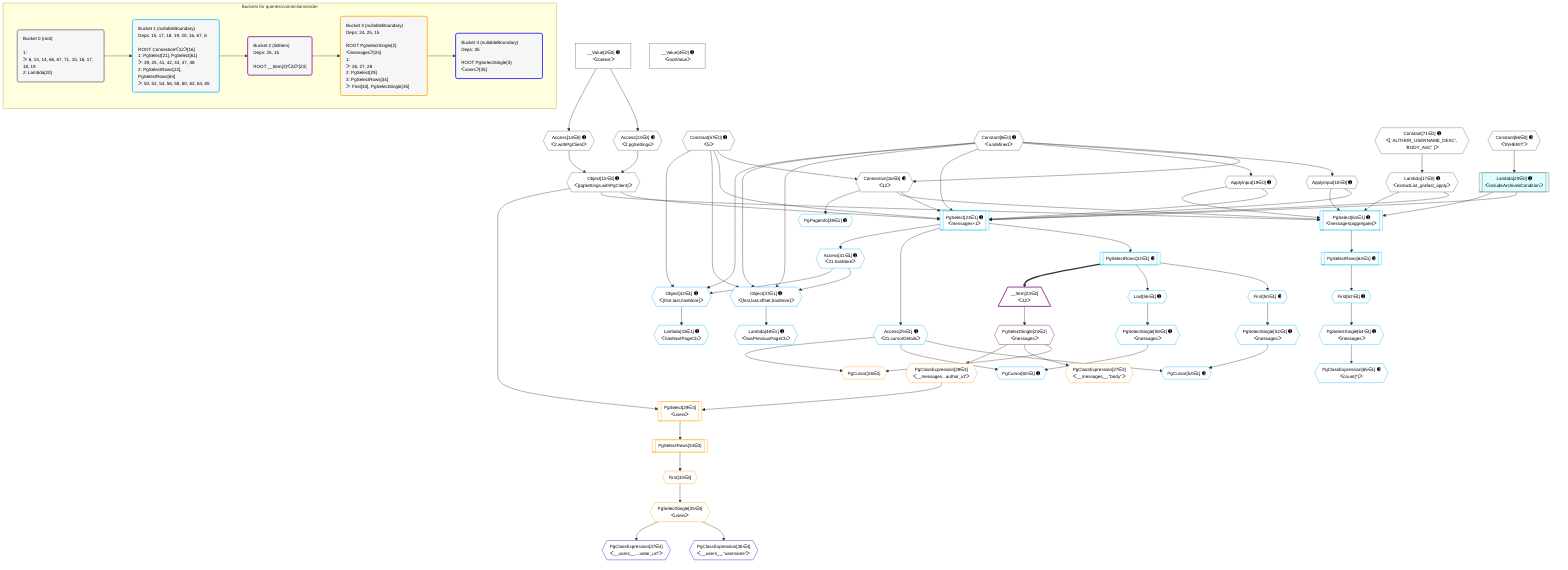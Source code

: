 %%{init: {'themeVariables': { 'fontSize': '12px'}}}%%
graph TD
    classDef path fill:#eee,stroke:#000,color:#000
    classDef plan fill:#fff,stroke-width:1px,color:#000
    classDef itemplan fill:#fff,stroke-width:2px,color:#000
    classDef unbatchedplan fill:#dff,stroke-width:1px,color:#000
    classDef sideeffectplan fill:#fcc,stroke-width:2px,color:#000
    classDef bucket fill:#f6f6f6,color:#000,stroke-width:2px,text-align:left


    %% plan dependencies
    Object15{{"Object[15∈0] ➊<br />ᐸ{pgSettings,withPgClient}ᐳ"}}:::plan
    Access13{{"Access[13∈0] ➊<br />ᐸ2.pgSettingsᐳ"}}:::plan
    Access14{{"Access[14∈0] ➊<br />ᐸ2.withPgClientᐳ"}}:::plan
    Access13 & Access14 --> Object15
    Connection16{{"Connection[16∈0] ➊<br />ᐸ12ᐳ"}}:::plan
    Constant67{{"Constant[67∈0] ➊<br />ᐸ5ᐳ"}}:::plan
    Constant6{{"Constant[6∈0] ➊<br />ᐸundefinedᐳ"}}:::plan
    Constant67 & Constant6 --> Connection16
    __Value2["__Value[2∈0] ➊<br />ᐸcontextᐳ"]:::plan
    __Value2 --> Access13
    __Value2 --> Access14
    Lambda17{{"Lambda[17∈0] ➊<br />ᐸextractList_grafast_applyᐳ"}}:::plan
    Constant71{{"Constant[71∈0] ➊<br />ᐸ[ 'AUTHOR_USERNAME_DESC', 'BODY_ASC' ]ᐳ"}}:::plan
    Constant71 --> Lambda17
    ApplyInput18{{"ApplyInput[18∈0] ➊"}}:::plan
    Constant6 --> ApplyInput18
    ApplyInput19{{"ApplyInput[19∈0] ➊"}}:::plan
    Constant6 --> ApplyInput19
    Lambda20[["Lambda[20∈0] ➊<br />ᐸincludeArchivedConditionᐳ"]]:::unbatchedplan
    Constant66{{"Constant[66∈0] ➊<br />ᐸ'INHERIT'ᐳ"}}:::plan
    Constant66 --> Lambda20
    __Value4["__Value[4∈0] ➊<br />ᐸrootValueᐳ"]:::plan
    PgSelect21[["PgSelect[21∈1] ➊<br />ᐸmessages+1ᐳ"]]:::plan
    Object15 & Lambda17 & ApplyInput18 & ApplyInput19 & Lambda20 & Connection16 & Constant67 & Constant6 --> PgSelect21
    PgSelect61[["PgSelect[61∈1] ➊<br />ᐸmessages(aggregate)ᐳ"]]:::plan
    Object15 & Lambda17 & ApplyInput18 & ApplyInput19 & Lambda20 & Connection16 --> PgSelect61
    Object47{{"Object[47∈1] ➊<br />ᐸ{first,last,offset,hasMore}ᐳ"}}:::plan
    Access41{{"Access[41∈1] ➊<br />ᐸ21.hasMoreᐳ"}}:::plan
    Constant67 & Constant6 & Constant6 & Access41 --> Object47
    Object42{{"Object[42∈1] ➊<br />ᐸ{first,last,hasMore}ᐳ"}}:::plan
    Constant67 & Constant6 & Access41 --> Object42
    PgCursor54{{"PgCursor[54∈1] ➊"}}:::plan
    PgSelectSingle52{{"PgSelectSingle[52∈1] ➊<br />ᐸmessagesᐳ"}}:::plan
    Access25{{"Access[25∈1] ➊<br />ᐸ21.cursorDetailsᐳ"}}:::plan
    PgSelectSingle52 & Access25 --> PgCursor54
    PgCursor60{{"PgCursor[60∈1] ➊"}}:::plan
    PgSelectSingle58{{"PgSelectSingle[58∈1] ➊<br />ᐸmessagesᐳ"}}:::plan
    PgSelectSingle58 & Access25 --> PgCursor60
    PgSelectRows22[["PgSelectRows[22∈1] ➊"]]:::plan
    PgSelect21 --> PgSelectRows22
    PgSelect21 --> Access25
    PgPageInfo39{{"PgPageInfo[39∈1] ➊"}}:::plan
    Connection16 --> PgPageInfo39
    PgSelect21 --> Access41
    Lambda43{{"Lambda[43∈1] ➊<br />ᐸhasNextPageCbᐳ"}}:::plan
    Object42 --> Lambda43
    Lambda48{{"Lambda[48∈1] ➊<br />ᐸhasPreviousPageCbᐳ"}}:::plan
    Object47 --> Lambda48
    First50{{"First[50∈1] ➊"}}:::plan
    PgSelectRows22 --> First50
    First50 --> PgSelectSingle52
    Last56{{"Last[56∈1] ➊"}}:::plan
    PgSelectRows22 --> Last56
    Last56 --> PgSelectSingle58
    First62{{"First[62∈1] ➊"}}:::plan
    PgSelectRows63[["PgSelectRows[63∈1] ➊"]]:::plan
    PgSelectRows63 --> First62
    PgSelect61 --> PgSelectRows63
    PgSelectSingle64{{"PgSelectSingle[64∈1] ➊<br />ᐸmessagesᐳ"}}:::plan
    First62 --> PgSelectSingle64
    PgClassExpression65{{"PgClassExpression[65∈1] ➊<br />ᐸcount(*)ᐳ"}}:::plan
    PgSelectSingle64 --> PgClassExpression65
    __Item23[/"__Item[23∈2]<br />ᐸ22ᐳ"\]:::itemplan
    PgSelectRows22 ==> __Item23
    PgSelectSingle24{{"PgSelectSingle[24∈2]<br />ᐸmessagesᐳ"}}:::plan
    __Item23 --> PgSelectSingle24
    PgCursor26{{"PgCursor[26∈3]"}}:::plan
    PgSelectSingle24 & Access25 --> PgCursor26
    PgSelect29[["PgSelect[29∈3]<br />ᐸusersᐳ"]]:::plan
    PgClassExpression28{{"PgClassExpression[28∈3]<br />ᐸ__messages...author_id”ᐳ"}}:::plan
    Object15 & PgClassExpression28 --> PgSelect29
    PgClassExpression27{{"PgClassExpression[27∈3]<br />ᐸ__messages__.”body”ᐳ"}}:::plan
    PgSelectSingle24 --> PgClassExpression27
    PgSelectSingle24 --> PgClassExpression28
    First33{{"First[33∈3]"}}:::plan
    PgSelectRows34[["PgSelectRows[34∈3]"]]:::plan
    PgSelectRows34 --> First33
    PgSelect29 --> PgSelectRows34
    PgSelectSingle35{{"PgSelectSingle[35∈3]<br />ᐸusersᐳ"}}:::plan
    First33 --> PgSelectSingle35
    PgClassExpression36{{"PgClassExpression[36∈4]<br />ᐸ__users__.”username”ᐳ"}}:::plan
    PgSelectSingle35 --> PgClassExpression36
    PgClassExpression37{{"PgClassExpression[37∈4]<br />ᐸ__users__....vatar_url”ᐳ"}}:::plan
    PgSelectSingle35 --> PgClassExpression37

    %% define steps

    subgraph "Buckets for queries/connections/order"
    Bucket0("Bucket 0 (root)<br /><br />1: <br />ᐳ: 6, 13, 14, 66, 67, 71, 15, 16, 17, 18, 19<br />2: Lambda[20]"):::bucket
    classDef bucket0 stroke:#696969
    class Bucket0,__Value2,__Value4,Constant6,Access13,Access14,Object15,Connection16,Lambda17,ApplyInput18,ApplyInput19,Lambda20,Constant66,Constant67,Constant71 bucket0
    Bucket1("Bucket 1 (nullableBoundary)<br />Deps: 15, 17, 18, 19, 20, 16, 67, 6<br /><br />ROOT Connectionᐸ12ᐳ[16]<br />1: PgSelect[21], PgSelect[61]<br />ᐳ: 39, 25, 41, 42, 43, 47, 48<br />2: PgSelectRows[22], PgSelectRows[63]<br />ᐳ: 50, 52, 54, 56, 58, 60, 62, 64, 65"):::bucket
    classDef bucket1 stroke:#00bfff
    class Bucket1,PgSelect21,PgSelectRows22,Access25,PgPageInfo39,Access41,Object42,Lambda43,Object47,Lambda48,First50,PgSelectSingle52,PgCursor54,Last56,PgSelectSingle58,PgCursor60,PgSelect61,First62,PgSelectRows63,PgSelectSingle64,PgClassExpression65 bucket1
    Bucket2("Bucket 2 (listItem)<br />Deps: 25, 15<br /><br />ROOT __Item{2}ᐸ22ᐳ[23]"):::bucket
    classDef bucket2 stroke:#7f007f
    class Bucket2,__Item23,PgSelectSingle24 bucket2
    Bucket3("Bucket 3 (nullableBoundary)<br />Deps: 24, 25, 15<br /><br />ROOT PgSelectSingle{2}ᐸmessagesᐳ[24]<br />1: <br />ᐳ: 26, 27, 28<br />2: PgSelect[29]<br />3: PgSelectRows[34]<br />ᐳ: First[33], PgSelectSingle[35]"):::bucket
    classDef bucket3 stroke:#ffa500
    class Bucket3,PgCursor26,PgClassExpression27,PgClassExpression28,PgSelect29,First33,PgSelectRows34,PgSelectSingle35 bucket3
    Bucket4("Bucket 4 (nullableBoundary)<br />Deps: 35<br /><br />ROOT PgSelectSingle{3}ᐸusersᐳ[35]"):::bucket
    classDef bucket4 stroke:#0000ff
    class Bucket4,PgClassExpression36,PgClassExpression37 bucket4
    Bucket0 --> Bucket1
    Bucket1 --> Bucket2
    Bucket2 --> Bucket3
    Bucket3 --> Bucket4
    end